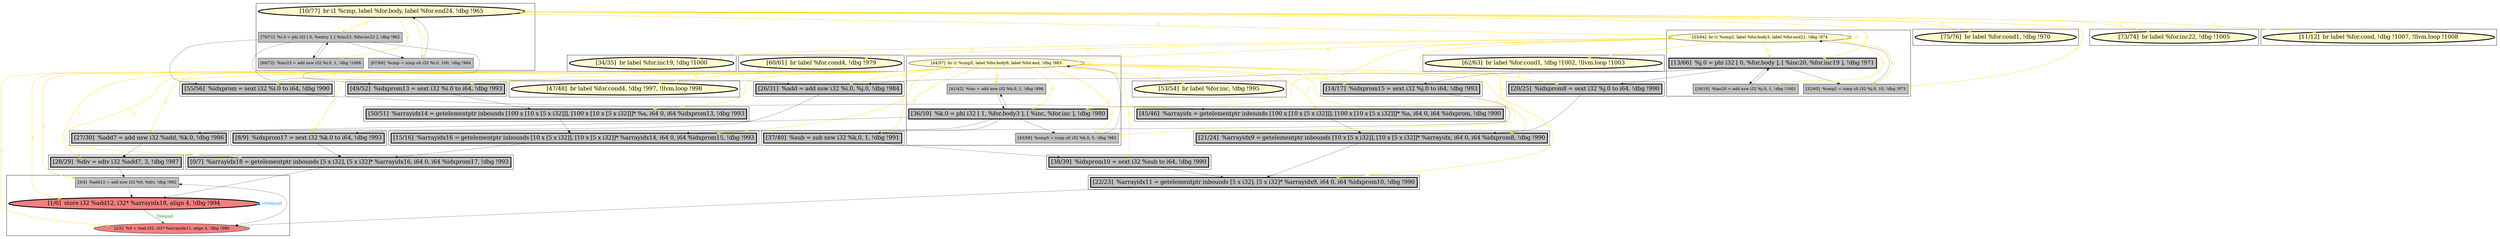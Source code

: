 
digraph G {



node499->node504 [style=solid,color=gold,label="C",penwidth=1.0,fontcolor=gold ]
node499->node494 [style=solid,color=gold,label="C",penwidth=1.0,fontcolor=gold ]
node507->node493 [style=solid,color=gold,label="C",penwidth=1.0,fontcolor=gold ]
node499->node512 [style=solid,color=gold,label="C",penwidth=1.0,fontcolor=gold ]
node501->node500 [style=solid,color=black,label="",penwidth=0.5,fontcolor=black ]
node499->node484 [style=solid,color=gold,label="C",penwidth=1.0,fontcolor=gold ]
node506->node511 [style=solid,color=black,label="",penwidth=0.5,fontcolor=black ]
node496->node484 [style=solid,color=black,label="",penwidth=0.5,fontcolor=black ]
node516->node485 [style=solid,color=black,label="",penwidth=0.5,fontcolor=black ]
node499->node513 [style=solid,color=gold,label="C",penwidth=1.0,fontcolor=gold ]
node488->node486 [style=solid,color=black,label="",penwidth=0.5,fontcolor=black ]
node499->node489 [style=solid,color=gold,label="C",penwidth=1.0,fontcolor=gold ]
node499->node516 [style=solid,color=gold,label="C",penwidth=1.0,fontcolor=gold ]
node482->node481 [style=solid,color=black,label="",penwidth=0.5,fontcolor=black ]
node493->node493 [style=solid,color=gold,label="C",penwidth=1.0,fontcolor=gold ]
node499->node503 [style=solid,color=gold,label="C",penwidth=1.0,fontcolor=gold ]
node481->node503 [style=solid,color=black,label="",penwidth=0.5,fontcolor=black ]
node502->node504 [style=solid,color=black,label="",penwidth=0.5,fontcolor=black ]
node507->node506 [style=solid,color=gold,label="C",penwidth=1.0,fontcolor=gold ]
node511->node516 [style=solid,color=black,label="",penwidth=0.5,fontcolor=black ]
node514->node496 [style=solid,color=black,label="",penwidth=0.5,fontcolor=black ]
node500->node482 [style=solid,color=black,label="",penwidth=0.5,fontcolor=black ]
node500->node498 [style=solid,color=black,label="",penwidth=0.5,fontcolor=black ]
node498->node499 [style=solid,color=black,label="",penwidth=0.5,fontcolor=black ]
node499->node498 [style=solid,color=gold,label="C",penwidth=1.0,fontcolor=gold ]
node491->node493 [style=solid,color=black,label="",penwidth=0.5,fontcolor=black ]
node503->node502 [style=solid,color=forestgreen,label="T|dep|all",penwidth=1.0,fontcolor=forestgreen ]
node499->node514 [style=solid,color=gold,label="C",penwidth=1.0,fontcolor=gold ]
node507->node510 [style=solid,color=gold,label="C",penwidth=1.0,fontcolor=gold ]
node493->node500 [style=solid,color=gold,label="C",penwidth=1.0,fontcolor=gold ]
node507->node508 [style=solid,color=gold,label="C",penwidth=1.0,fontcolor=gold ]
node500->node488 [style=solid,color=black,label="",penwidth=0.5,fontcolor=black ]
node499->node496 [style=solid,color=gold,label="C",penwidth=1.0,fontcolor=gold ]
node499->node488 [style=solid,color=gold,label="C",penwidth=1.0,fontcolor=gold ]
node500->node501 [style=solid,color=black,label="",penwidth=0.5,fontcolor=black ]
node517->node518 [style=solid,color=black,label="",penwidth=0.5,fontcolor=black ]
node492->node489 [style=solid,color=black,label="",penwidth=0.5,fontcolor=black ]
node507->node492 [style=solid,color=gold,label="C",penwidth=1.0,fontcolor=gold ]
node489->node488 [style=solid,color=black,label="",penwidth=0.5,fontcolor=black ]
node506->node505 [style=solid,color=black,label="",penwidth=0.5,fontcolor=black ]
node507->node491 [style=solid,color=gold,label="C",penwidth=1.0,fontcolor=gold ]
node508->node507 [style=solid,color=black,label="",penwidth=0.5,fontcolor=black ]
node493->node509 [style=solid,color=gold,label="C",penwidth=1.0,fontcolor=gold ]
node504->node503 [style=solid,color=black,label="",penwidth=0.5,fontcolor=black ]
node484->node481 [style=solid,color=black,label="",penwidth=0.5,fontcolor=black ]
node492->node491 [style=solid,color=black,label="",penwidth=0.5,fontcolor=black ]
node493->node491 [style=solid,color=gold,label="C",penwidth=1.0,fontcolor=gold ]
node493->node492 [style=solid,color=gold,label="C",penwidth=1.0,fontcolor=gold ]
node505->node506 [style=solid,color=black,label="",penwidth=0.5,fontcolor=black ]
node487->node484 [style=solid,color=black,label="",penwidth=0.5,fontcolor=black ]
node499->node501 [style=solid,color=gold,label="C",penwidth=1.0,fontcolor=gold ]
node507->node505 [style=solid,color=gold,label="C",penwidth=1.0,fontcolor=gold ]
node499->node499 [style=solid,color=gold,label="C",penwidth=1.0,fontcolor=gold ]
node503->node503 [style=solid,color=dodgerblue,label="O|dep|all",penwidth=1.0,fontcolor=dodgerblue ]
node499->node481 [style=solid,color=gold,label="C",penwidth=1.0,fontcolor=gold ]
node494->node502 [style=solid,color=black,label="",penwidth=0.5,fontcolor=black ]
node493->node519 [style=solid,color=gold,label="C",penwidth=1.0,fontcolor=gold ]
node499->node486 [style=solid,color=gold,label="C",penwidth=1.0,fontcolor=gold ]
node500->node517 [style=solid,color=black,label="",penwidth=0.5,fontcolor=black ]
node485->node494 [style=solid,color=black,label="",penwidth=0.5,fontcolor=black ]
node492->node490 [style=solid,color=black,label="",penwidth=0.5,fontcolor=black ]
node499->node517 [style=solid,color=gold,label="C",penwidth=1.0,fontcolor=gold ]
node499->node482 [style=solid,color=gold,label="C",penwidth=1.0,fontcolor=gold ]
node506->node489 [style=solid,color=black,label="",penwidth=0.5,fontcolor=black ]
node499->node487 [style=solid,color=gold,label="C",penwidth=1.0,fontcolor=gold ]
node507->node507 [style=solid,color=gold,label="C",penwidth=1.0,fontcolor=gold ]
node499->node500 [style=solid,color=gold,label="C",penwidth=1.0,fontcolor=gold ]
node512->node485 [style=solid,color=black,label="",penwidth=0.5,fontcolor=black ]
node499->node502 [style=solid,color=gold,label="C",penwidth=1.0,fontcolor=gold ]
node486->node504 [style=solid,color=black,label="",penwidth=0.5,fontcolor=black ]
node499->node511 [style=solid,color=gold,label="C",penwidth=1.0,fontcolor=gold ]
node492->node512 [style=solid,color=black,label="",penwidth=0.5,fontcolor=black ]
node506->node508 [style=solid,color=black,label="",penwidth=0.5,fontcolor=black ]
node493->node495 [style=solid,color=gold,label="C",penwidth=1.0,fontcolor=gold ]
node499->node485 [style=solid,color=gold,label="C",penwidth=1.0,fontcolor=gold ]
node493->node490 [style=solid,color=gold,label="C",penwidth=1.0,fontcolor=gold ]
node490->node492 [style=solid,color=black,label="",penwidth=0.5,fontcolor=black ]
node518->node494 [style=solid,color=black,label="",penwidth=0.5,fontcolor=black ]
node499->node515 [style=solid,color=gold,label="C",penwidth=1.0,fontcolor=gold ]
node493->node499 [style=solid,color=gold,label="C",penwidth=1.0,fontcolor=gold ]
node507->node497 [style=solid,color=gold,label="C",penwidth=1.0,fontcolor=gold ]
node492->node487 [style=solid,color=black,label="",penwidth=0.5,fontcolor=black ]
node499->node518 [style=solid,color=gold,label="C",penwidth=1.0,fontcolor=gold ]
node507->node483 [style=solid,color=gold,label="C",penwidth=1.0,fontcolor=gold ]
node506->node514 [style=solid,color=black,label="",penwidth=0.5,fontcolor=black ]
node493->node498 [style=solid,color=gold,label="C",penwidth=1.0,fontcolor=gold ]


subgraph cluster27 {


node519 [penwidth=3.0,fontsize=20,fillcolor=lemonchiffon,label="[34/35]  br label %for.inc19, !dbg !1000",shape=ellipse,style=filled ]



}

subgraph cluster26 {


node518 [penwidth=3.0,fontsize=20,fillcolor=grey,label="[38/39]  %idxprom10 = sext i32 %sub to i64, !dbg !990",shape=rectangle,style=filled ]



}

subgraph cluster25 {


node517 [penwidth=3.0,fontsize=20,fillcolor=grey,label="[37/40]  %sub = sub nsw i32 %k.0, 1, !dbg !991",shape=rectangle,style=filled ]



}

subgraph cluster24 {


node516 [penwidth=3.0,fontsize=20,fillcolor=grey,label="[45/46]  %arrayidx = getelementptr inbounds [100 x [10 x [5 x i32]]], [100 x [10 x [5 x i32]]]* %a, i64 0, i64 %idxprom, !dbg !990",shape=rectangle,style=filled ]



}

subgraph cluster22 {


node514 [penwidth=3.0,fontsize=20,fillcolor=grey,label="[49/52]  %idxprom13 = sext i32 %i.0 to i64, !dbg !993",shape=rectangle,style=filled ]



}

subgraph cluster20 {


node512 [penwidth=3.0,fontsize=20,fillcolor=grey,label="[20/25]  %idxprom8 = sext i32 %j.0 to i64, !dbg !990",shape=rectangle,style=filled ]



}

subgraph cluster18 {


node510 [penwidth=3.0,fontsize=20,fillcolor=lemonchiffon,label="[75/76]  br label %for.cond1, !dbg !970",shape=ellipse,style=filled ]



}

subgraph cluster16 {


node508 [fillcolor=grey,label="[67/68]  %cmp = icmp slt i32 %i.0, 100, !dbg !964",shape=rectangle,style=filled ]
node507 [penwidth=3.0,fontsize=20,fillcolor=lemonchiffon,label="[10/77]  br i1 %cmp, label %for.body, label %for.end24, !dbg !965",shape=ellipse,style=filled ]
node505 [fillcolor=grey,label="[69/72]  %inc23 = add nsw i32 %i.0, 1, !dbg !1006",shape=rectangle,style=filled ]
node506 [fillcolor=grey,label="[70/71]  %i.0 = phi i32 [ 0, %entry ], [ %inc23, %for.inc22 ], !dbg !962",shape=rectangle,style=filled ]



}

subgraph cluster17 {


node509 [penwidth=3.0,fontsize=20,fillcolor=lemonchiffon,label="[62/63]  br label %for.cond1, !dbg !1002, !llvm.loop !1003",shape=ellipse,style=filled ]



}

subgraph cluster4 {


node485 [penwidth=3.0,fontsize=20,fillcolor=grey,label="[21/24]  %arrayidx9 = getelementptr inbounds [10 x [5 x i32]], [10 x [5 x i32]]* %arrayidx, i64 0, i64 %idxprom8, !dbg !990",shape=rectangle,style=filled ]



}

subgraph cluster3 {


node484 [penwidth=3.0,fontsize=20,fillcolor=grey,label="[15/16]  %arrayidx16 = getelementptr inbounds [10 x [5 x i32]], [10 x [5 x i32]]* %arrayidx14, i64 0, i64 %idxprom15, !dbg !993",shape=rectangle,style=filled ]



}

subgraph cluster2 {


node483 [penwidth=3.0,fontsize=20,fillcolor=lemonchiffon,label="[11/12]  br label %for.cond, !dbg !1007, !llvm.loop !1008",shape=ellipse,style=filled ]



}

subgraph cluster1 {


node482 [penwidth=3.0,fontsize=20,fillcolor=grey,label="[8/9]  %idxprom17 = sext i32 %k.0 to i64, !dbg !993",shape=rectangle,style=filled ]



}

subgraph cluster12 {


node496 [penwidth=3.0,fontsize=20,fillcolor=grey,label="[50/51]  %arrayidx14 = getelementptr inbounds [100 x [10 x [5 x i32]]], [100 x [10 x [5 x i32]]]* %a, i64 0, i64 %idxprom13, !dbg !993",shape=rectangle,style=filled ]



}

subgraph cluster5 {


node486 [penwidth=3.0,fontsize=20,fillcolor=grey,label="[28/29]  %div = sdiv i32 %add7, 3, !dbg !987",shape=rectangle,style=filled ]



}

subgraph cluster0 {


node481 [penwidth=3.0,fontsize=20,fillcolor=grey,label="[0/7]  %arrayidx18 = getelementptr inbounds [5 x i32], [5 x i32]* %arrayidx16, i64 0, i64 %idxprom17, !dbg !993",shape=rectangle,style=filled ]



}

subgraph cluster6 {


node487 [penwidth=3.0,fontsize=20,fillcolor=grey,label="[14/17]  %idxprom15 = sext i32 %j.0 to i64, !dbg !993",shape=rectangle,style=filled ]



}

subgraph cluster14 {


node501 [fillcolor=grey,label="[41/42]  %inc = add nsw i32 %k.0, 1, !dbg !996",shape=rectangle,style=filled ]
node498 [fillcolor=grey,label="[43/58]  %cmp5 = icmp slt i32 %k.0, 5, !dbg !982",shape=rectangle,style=filled ]
node500 [penwidth=3.0,fontsize=20,fillcolor=grey,label="[36/59]  %k.0 = phi i32 [ 1, %for.body3 ], [ %inc, %for.inc ], !dbg !980",shape=rectangle,style=filled ]
node499 [fillcolor=lemonchiffon,label="[44/57]  br i1 %cmp5, label %for.body6, label %for.end, !dbg !983",shape=ellipse,style=filled ]



}

subgraph cluster7 {


node488 [penwidth=3.0,fontsize=20,fillcolor=grey,label="[27/30]  %add7 = add nsw i32 %add, %k.0, !dbg !986",shape=rectangle,style=filled ]



}

subgraph cluster23 {


node515 [penwidth=3.0,fontsize=20,fillcolor=lemonchiffon,label="[47/48]  br label %for.cond4, !dbg !997, !llvm.loop !998",shape=ellipse,style=filled ]



}

subgraph cluster8 {


node489 [penwidth=3.0,fontsize=20,fillcolor=grey,label="[26/31]  %add = add nsw i32 %i.0, %j.0, !dbg !984",shape=rectangle,style=filled ]



}

subgraph cluster21 {


node513 [penwidth=3.0,fontsize=20,fillcolor=lemonchiffon,label="[53/54]  br label %for.inc, !dbg !995",shape=ellipse,style=filled ]



}

subgraph cluster9 {


node493 [fillcolor=lemonchiffon,label="[33/64]  br i1 %cmp2, label %for.body3, label %for.end21, !dbg !974",shape=ellipse,style=filled ]
node492 [penwidth=3.0,fontsize=20,fillcolor=grey,label="[13/66]  %j.0 = phi i32 [ 0, %for.body ], [ %inc20, %for.inc19 ], !dbg !971",shape=rectangle,style=filled ]
node490 [fillcolor=grey,label="[18/19]  %inc20 = add nsw i32 %j.0, 1, !dbg !1001",shape=rectangle,style=filled ]
node491 [fillcolor=grey,label="[32/65]  %cmp2 = icmp slt i32 %j.0, 10, !dbg !973",shape=rectangle,style=filled ]



}

subgraph cluster19 {


node511 [penwidth=3.0,fontsize=20,fillcolor=grey,label="[55/56]  %idxprom = sext i32 %i.0 to i64, !dbg !990",shape=rectangle,style=filled ]



}

subgraph cluster10 {


node494 [penwidth=3.0,fontsize=20,fillcolor=grey,label="[22/23]  %arrayidx11 = getelementptr inbounds [5 x i32], [5 x i32]* %arrayidx9, i64 0, i64 %idxprom10, !dbg !990",shape=rectangle,style=filled ]



}

subgraph cluster11 {


node495 [penwidth=3.0,fontsize=20,fillcolor=lemonchiffon,label="[60/61]  br label %for.cond4, !dbg !979",shape=ellipse,style=filled ]



}

subgraph cluster13 {


node497 [penwidth=3.0,fontsize=20,fillcolor=lemonchiffon,label="[73/74]  br label %for.inc22, !dbg !1005",shape=ellipse,style=filled ]



}

subgraph cluster15 {


node504 [fillcolor=grey,label="[3/4]  %add12 = add nsw i32 %0, %div, !dbg !992",shape=rectangle,style=filled ]
node502 [fillcolor=lightcoral,label="[2/5]  %0 = load i32, i32* %arrayidx11, align 4, !dbg !990",shape=ellipse,style=filled ]
node503 [penwidth=3.0,fontsize=20,fillcolor=lightcoral,label="[1/6]  store i32 %add12, i32* %arrayidx18, align 4, !dbg !994",shape=ellipse,style=filled ]



}

}
